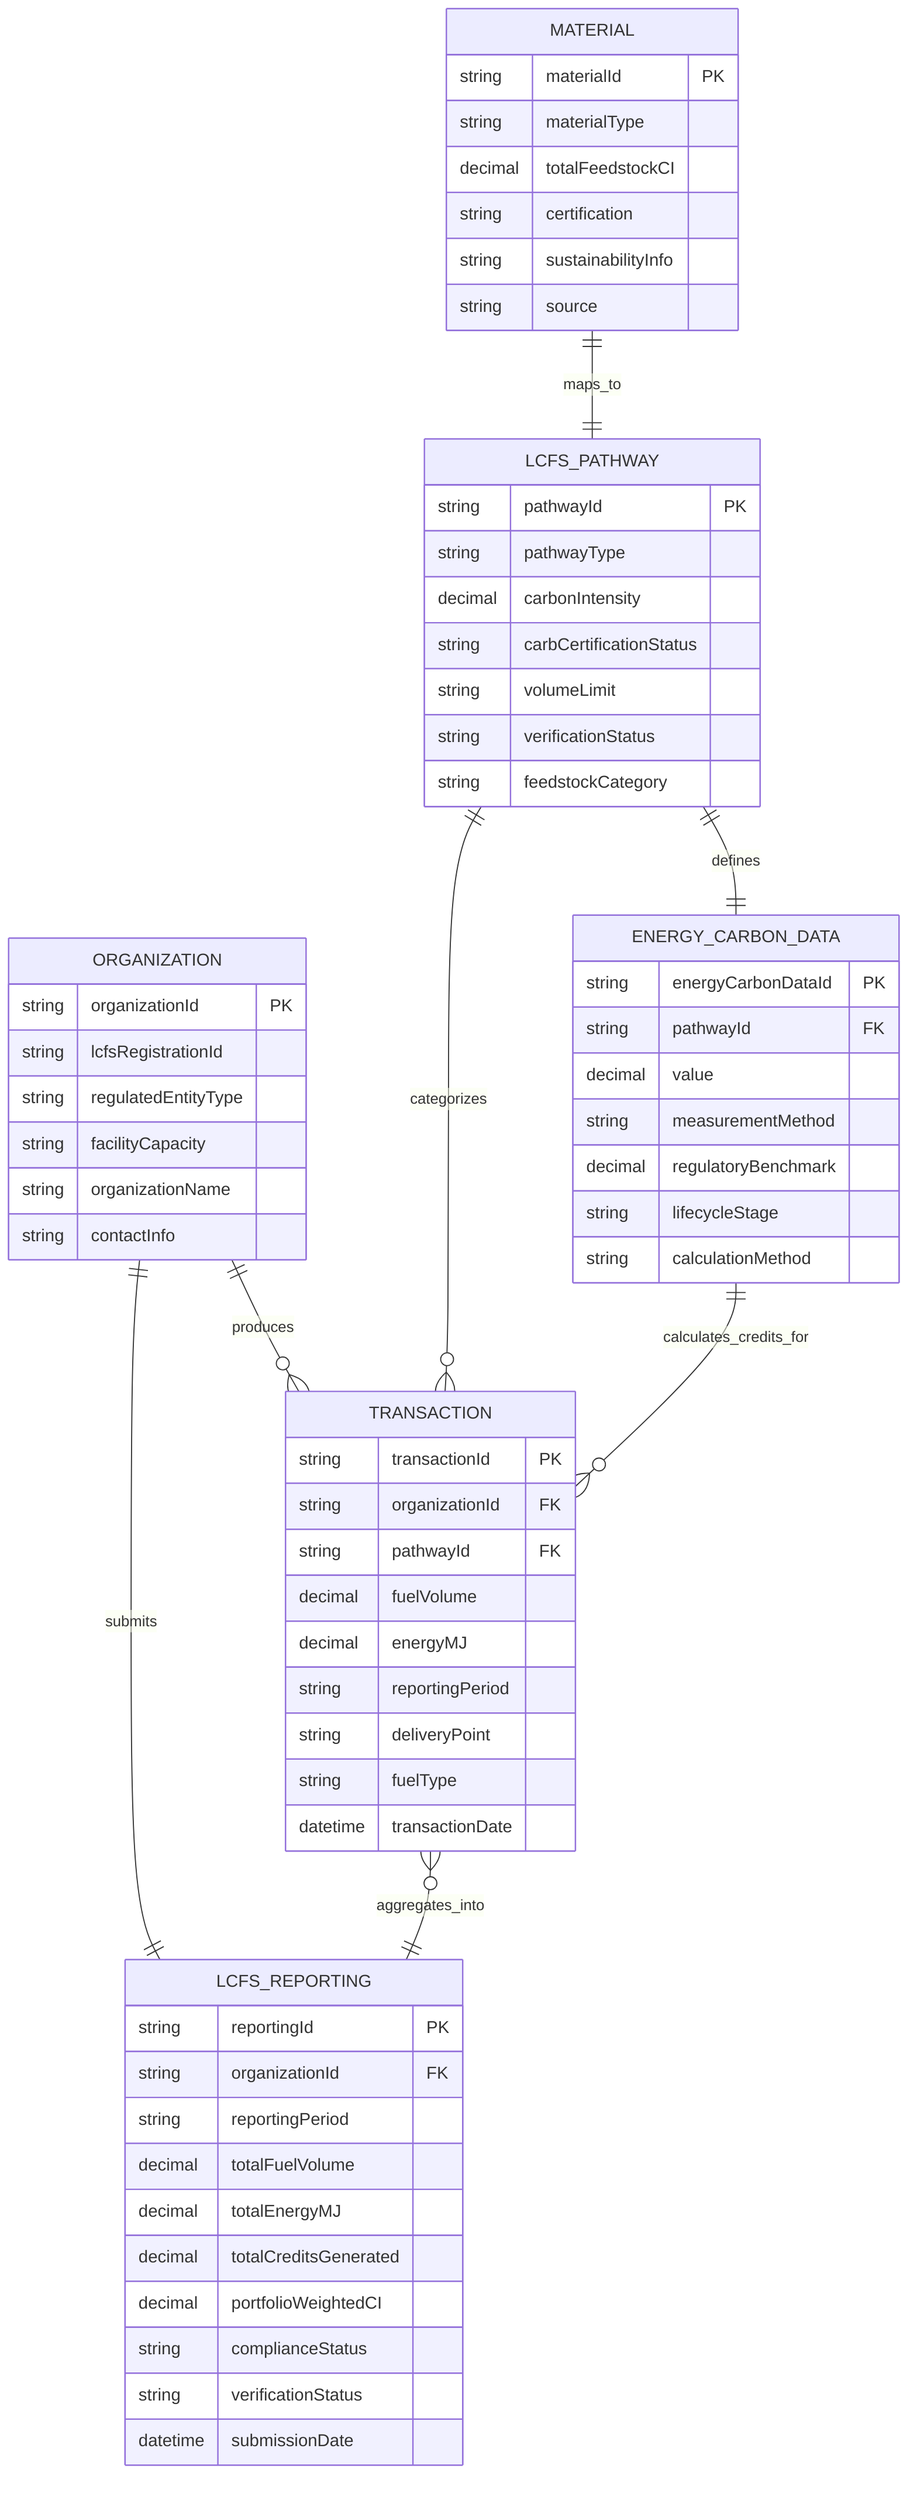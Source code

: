erDiagram
    %% BOOST Entity Relationship Diagram for LCFS Compliance
    %% Demonstrates data model structure and relationships
    
    ORGANIZATION {
        string organizationId PK
        string lcfsRegistrationId
        string regulatedEntityType
        string facilityCapacity
        string organizationName
        string contactInfo
    }
    
    MATERIAL {
        string materialId PK
        string materialType
        decimal totalFeedstockCI
        string certification
        string sustainabilityInfo
        string source
    }
    
    LCFS_PATHWAY {
        string pathwayId PK
        string pathwayType
        decimal carbonIntensity
        string carbCertificationStatus
        string volumeLimit
        string verificationStatus
        string feedstockCategory
    }
    
    ENERGY_CARBON_DATA {
        string energyCarbonDataId PK
        string pathwayId FK
        decimal value
        string measurementMethod
        decimal regulatoryBenchmark
        string lifecycleStage
        string calculationMethod
    }
    
    TRANSACTION {
        string transactionId PK
        string organizationId FK
        string pathwayId FK
        decimal fuelVolume
        decimal energyMJ
        string reportingPeriod
        string deliveryPoint
        string fuelType
        datetime transactionDate
    }
    
    LCFS_REPORTING {
        string reportingId PK
        string organizationId FK
        string reportingPeriod
        decimal totalFuelVolume
        decimal totalEnergyMJ
        decimal totalCreditsGenerated
        decimal portfolioWeightedCI
        string complianceStatus
        string verificationStatus
        datetime submissionDate
    }
    
    %% Relationships with cardinality
    ORGANIZATION ||--o{ TRANSACTION : "produces"
    ORGANIZATION ||--|| LCFS_REPORTING : "submits"
    LCFS_PATHWAY ||--o{ TRANSACTION : "categorizes"
    LCFS_PATHWAY ||--|| ENERGY_CARBON_DATA : "defines"
    MATERIAL ||--|| LCFS_PATHWAY : "maps_to"
    TRANSACTION }o--|| LCFS_REPORTING : "aggregates_into"
    
    %% Additional relationships for data integrity
    ENERGY_CARBON_DATA ||--o{ TRANSACTION : "calculates_credits_for"
